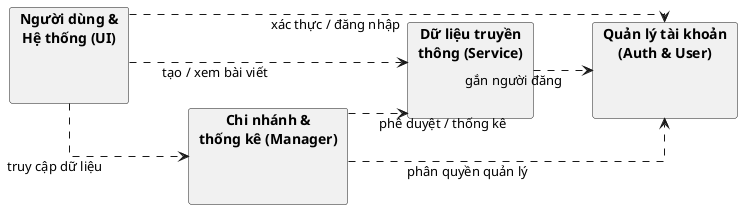 @startuml
'==============================
' Cấu hình bố cục và đường nối
'==============================
skinparam linetype ortho
skinparam packageStyle rectangle
skinparam defaultTextAlignment center
left to right direction

'==============================
' Các nhóm chính (packages)
'==============================
package "Người dùng &\nHệ thống (UI)" as UI {
  ' Giao diện người dùng và hệ thống chính
}

package "Dữ liệu truyền\nthông (Service)" as Service {
  ' Quản lý bài viết, bình luận, tương tác
}

package "Quản lý tài khoản\n(Auth & User)" as Auth {
  ' Xác thực người dùng, quyền hạn, thông tin đăng nhập
}

package "Chi nhánh &\nthống kê (Manager)" as Manager {
  ' Quản lý chi nhánh, doanh thu, báo cáo
}

'==============================
' Quan hệ giữa các package
'==============================
UI ..> Auth : xác thực / đăng nhập
UI ..> Service : tạo / xem bài viết
UI ..> Manager : truy cập dữ liệu

Service ..> Auth : gắn người đăng
Manager ..> Service : phê duyệt / thống kê
Manager ..> Auth : phân quyền quản lý

@enduml
